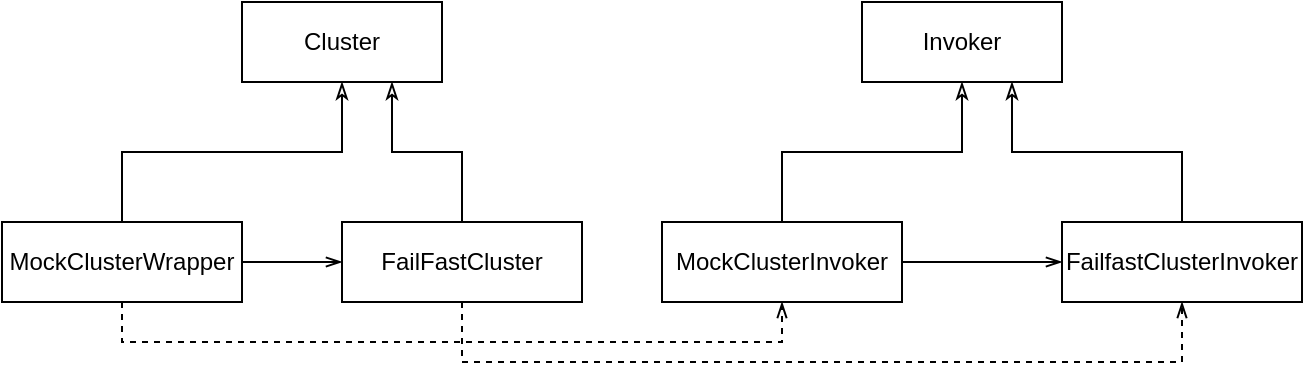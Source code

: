 <mxfile pages="1" version="11.2.8" type="github"><diagram id="3wP88udwANUkymrkbnxM" name="第 1 页"><mxGraphModel dx="763" dy="397" grid="1" gridSize="10" guides="1" tooltips="1" connect="1" arrows="1" fold="1" page="1" pageScale="1" pageWidth="827" pageHeight="1169" math="0" shadow="0"><root><mxCell id="0"/><mxCell id="1" parent="0"/><mxCell id="S6FNpbCSUPsFbbJEjk5P-1" value="Cluster" style="rounded=0;whiteSpace=wrap;html=1;" vertex="1" parent="1"><mxGeometry x="170" y="120" width="100" height="40" as="geometry"/></mxCell><mxCell id="S6FNpbCSUPsFbbJEjk5P-2" value="Invoker" style="rounded=0;whiteSpace=wrap;html=1;" vertex="1" parent="1"><mxGeometry x="480" y="120" width="100" height="40" as="geometry"/></mxCell><mxCell id="S6FNpbCSUPsFbbJEjk5P-13" style="edgeStyle=orthogonalEdgeStyle;rounded=0;orthogonalLoop=1;jettySize=auto;html=1;exitX=0.5;exitY=0;exitDx=0;exitDy=0;entryX=0.5;entryY=1;entryDx=0;entryDy=0;endArrow=classicThin;endFill=0;" edge="1" parent="1" source="S6FNpbCSUPsFbbJEjk5P-3" target="S6FNpbCSUPsFbbJEjk5P-1"><mxGeometry relative="1" as="geometry"/></mxCell><mxCell id="S6FNpbCSUPsFbbJEjk5P-25" style="edgeStyle=orthogonalEdgeStyle;rounded=0;orthogonalLoop=1;jettySize=auto;html=1;exitX=0.5;exitY=1;exitDx=0;exitDy=0;entryX=0.5;entryY=1;entryDx=0;entryDy=0;endArrow=openThin;endFill=0;dashed=1;" edge="1" parent="1" source="S6FNpbCSUPsFbbJEjk5P-3" target="S6FNpbCSUPsFbbJEjk5P-14"><mxGeometry relative="1" as="geometry"/></mxCell><mxCell id="S6FNpbCSUPsFbbJEjk5P-27" style="edgeStyle=orthogonalEdgeStyle;rounded=0;orthogonalLoop=1;jettySize=auto;html=1;exitX=1;exitY=0.5;exitDx=0;exitDy=0;entryX=0;entryY=0.5;entryDx=0;entryDy=0;endArrow=openThin;endFill=0;" edge="1" parent="1" source="S6FNpbCSUPsFbbJEjk5P-3" target="S6FNpbCSUPsFbbJEjk5P-19"><mxGeometry relative="1" as="geometry"/></mxCell><mxCell id="S6FNpbCSUPsFbbJEjk5P-3" value="MockClusterWrapper" style="rounded=0;whiteSpace=wrap;html=1;" vertex="1" parent="1"><mxGeometry x="50" y="230" width="120" height="40" as="geometry"/></mxCell><mxCell id="S6FNpbCSUPsFbbJEjk5P-15" style="edgeStyle=orthogonalEdgeStyle;rounded=0;orthogonalLoop=1;jettySize=auto;html=1;exitX=0.5;exitY=0;exitDx=0;exitDy=0;entryX=0.5;entryY=1;entryDx=0;entryDy=0;endArrow=classicThin;endFill=0;" edge="1" parent="1" source="S6FNpbCSUPsFbbJEjk5P-14" target="S6FNpbCSUPsFbbJEjk5P-2"><mxGeometry relative="1" as="geometry"/></mxCell><mxCell id="S6FNpbCSUPsFbbJEjk5P-28" style="edgeStyle=orthogonalEdgeStyle;rounded=0;orthogonalLoop=1;jettySize=auto;html=1;exitX=1;exitY=0.5;exitDx=0;exitDy=0;entryX=0;entryY=0.5;entryDx=0;entryDy=0;endArrow=openThin;endFill=0;" edge="1" parent="1" source="S6FNpbCSUPsFbbJEjk5P-14" target="S6FNpbCSUPsFbbJEjk5P-16"><mxGeometry relative="1" as="geometry"/></mxCell><mxCell id="S6FNpbCSUPsFbbJEjk5P-14" value="MockClusterInvoker" style="rounded=0;whiteSpace=wrap;html=1;" vertex="1" parent="1"><mxGeometry x="380" y="230" width="120" height="40" as="geometry"/></mxCell><mxCell id="S6FNpbCSUPsFbbJEjk5P-17" style="edgeStyle=orthogonalEdgeStyle;rounded=0;orthogonalLoop=1;jettySize=auto;html=1;exitX=0.5;exitY=0;exitDx=0;exitDy=0;entryX=0.75;entryY=1;entryDx=0;entryDy=0;endArrow=classicThin;endFill=0;" edge="1" parent="1" source="S6FNpbCSUPsFbbJEjk5P-16" target="S6FNpbCSUPsFbbJEjk5P-2"><mxGeometry relative="1" as="geometry"/></mxCell><mxCell id="S6FNpbCSUPsFbbJEjk5P-16" value="FailfastClusterInvoker" style="rounded=0;whiteSpace=wrap;html=1;" vertex="1" parent="1"><mxGeometry x="580" y="230" width="120" height="40" as="geometry"/></mxCell><mxCell id="S6FNpbCSUPsFbbJEjk5P-20" style="edgeStyle=orthogonalEdgeStyle;rounded=0;orthogonalLoop=1;jettySize=auto;html=1;exitX=0.5;exitY=0;exitDx=0;exitDy=0;entryX=0.75;entryY=1;entryDx=0;entryDy=0;endArrow=classicThin;endFill=0;" edge="1" parent="1" source="S6FNpbCSUPsFbbJEjk5P-19" target="S6FNpbCSUPsFbbJEjk5P-1"><mxGeometry relative="1" as="geometry"/></mxCell><mxCell id="S6FNpbCSUPsFbbJEjk5P-26" style="edgeStyle=orthogonalEdgeStyle;rounded=0;orthogonalLoop=1;jettySize=auto;html=1;exitX=0.5;exitY=1;exitDx=0;exitDy=0;entryX=0.5;entryY=1;entryDx=0;entryDy=0;dashed=1;endArrow=openThin;endFill=0;" edge="1" parent="1" source="S6FNpbCSUPsFbbJEjk5P-19" target="S6FNpbCSUPsFbbJEjk5P-16"><mxGeometry relative="1" as="geometry"><Array as="points"><mxPoint x="280" y="300"/><mxPoint x="640" y="300"/></Array></mxGeometry></mxCell><mxCell id="S6FNpbCSUPsFbbJEjk5P-19" value="FailFastCluster" style="rounded=0;whiteSpace=wrap;html=1;" vertex="1" parent="1"><mxGeometry x="220" y="230" width="120" height="40" as="geometry"/></mxCell></root></mxGraphModel></diagram></mxfile>